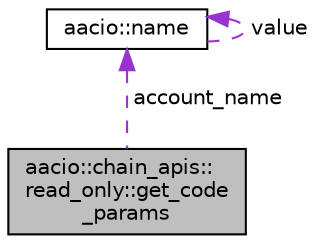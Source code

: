 digraph "aacio::chain_apis::read_only::get_code_params"
{
  edge [fontname="Helvetica",fontsize="10",labelfontname="Helvetica",labelfontsize="10"];
  node [fontname="Helvetica",fontsize="10",shape=record];
  Node1 [label="aacio::chain_apis::\lread_only::get_code\l_params",height=0.2,width=0.4,color="black", fillcolor="grey75", style="filled", fontcolor="black"];
  Node2 -> Node1 [dir="back",color="darkorchid3",fontsize="10",style="dashed",label=" account_name" ];
  Node2 [label="aacio::name",height=0.2,width=0.4,color="black", fillcolor="white", style="filled",URL="$structaacio_1_1name.html",tooltip="wraps a uint64_t to ensure it is only passed to methods that expect a Name "];
  Node2 -> Node2 [dir="back",color="darkorchid3",fontsize="10",style="dashed",label=" value" ];
}
